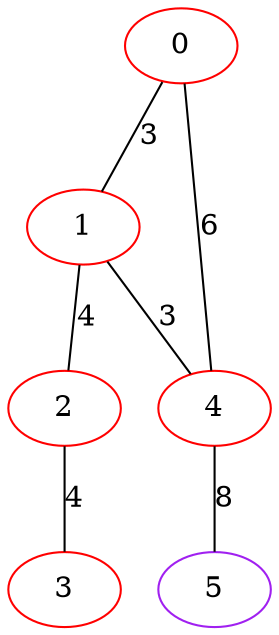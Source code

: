 graph "" {
0 [color=red, weight=1];
1 [color=red, weight=1];
2 [color=red, weight=1];
3 [color=red, weight=1];
4 [color=red, weight=1];
5 [color=purple, weight=4];
0 -- 1  [key=0, label=3];
0 -- 4  [key=0, label=6];
1 -- 2  [key=0, label=4];
1 -- 4  [key=0, label=3];
2 -- 3  [key=0, label=4];
4 -- 5  [key=0, label=8];
}
